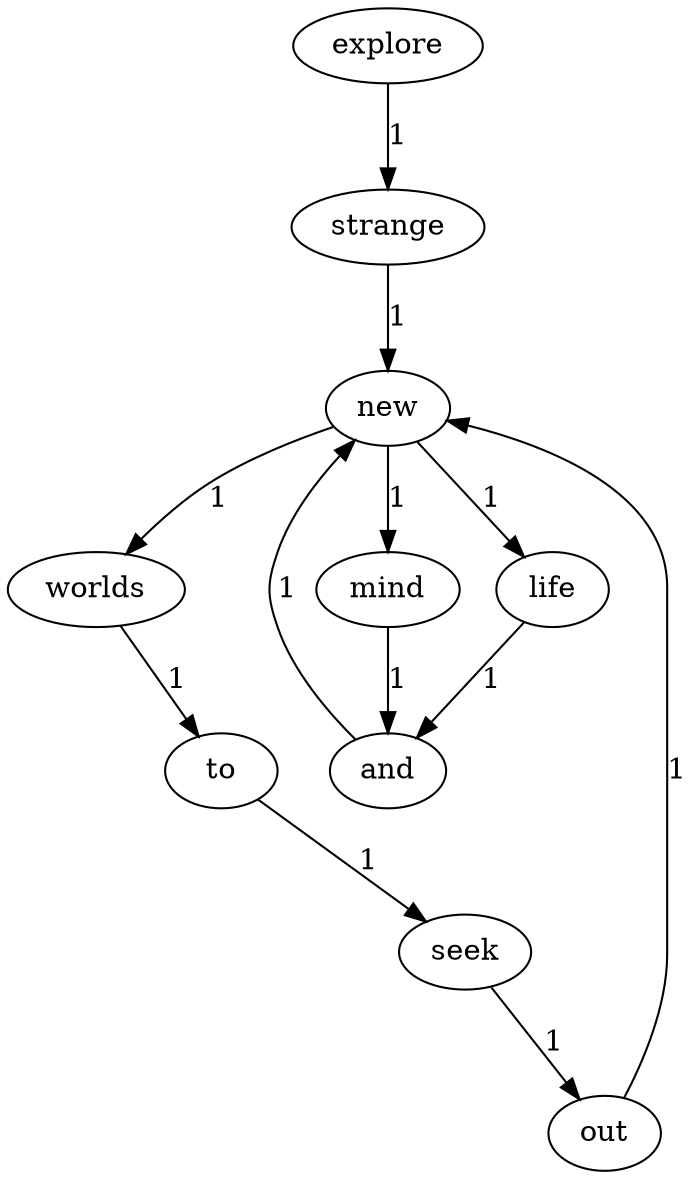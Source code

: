 digraph G {
	"new" [label="new"];
	"mind" [label="mind"];
	"worlds" [label="worlds"];
	"explore" [label="explore"];
	"and" [label="and"];
	"to" [label="to"];
	"seek" [label="seek"];
	"strange" [label="strange"];
	"life" [label="life"];
	"out" [label="out"];
	"new" -> "worlds" [label="1"];
	"new" -> "life" [label="1"];
	"new" -> "mind" [label="1"];
	"mind" -> "and" [label="1"];
	"worlds" -> "to" [label="1"];
	"explore" -> "strange" [label="1"];
	"and" -> "new" [label="1"];
	"to" -> "seek" [label="1"];
	"seek" -> "out" [label="1"];
	"strange" -> "new" [label="1"];
	"life" -> "and" [label="1"];
	"out" -> "new" [label="1"];
}